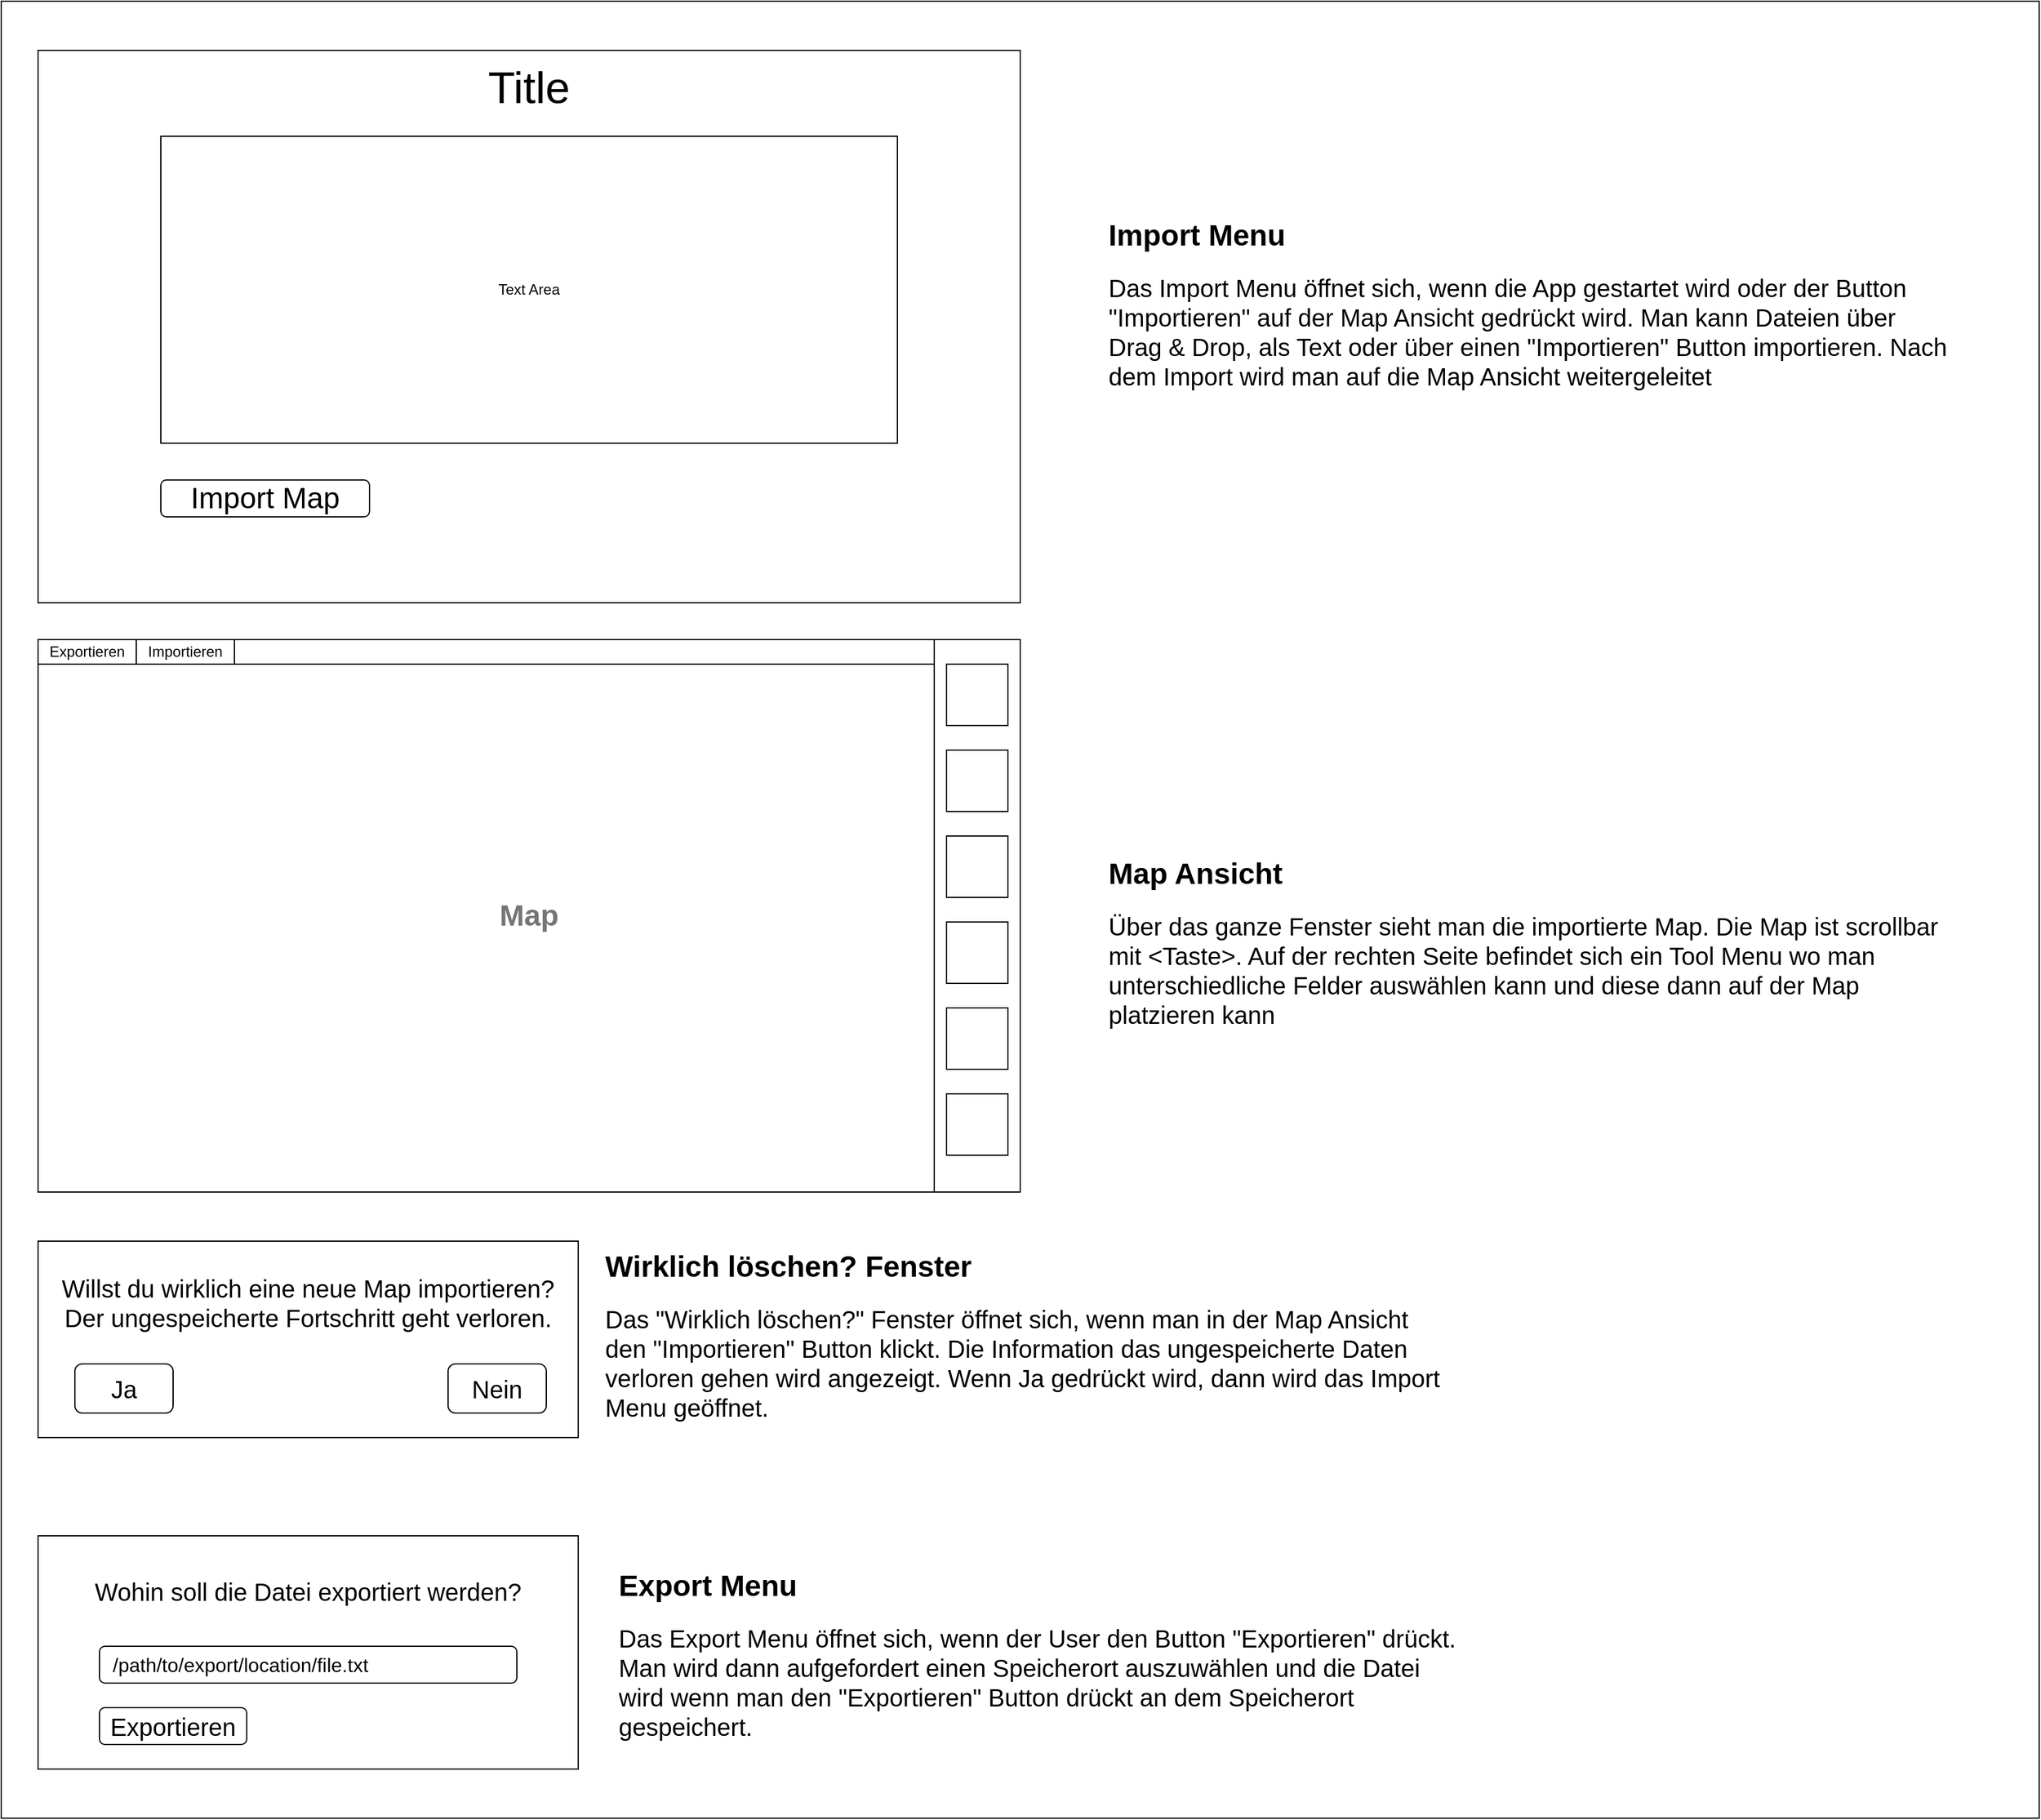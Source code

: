 <mxfile version="22.1.2" type="device">
  <diagram name="Seite-1" id="r_l7knYTEhIjURoLvOF8">
    <mxGraphModel dx="2960" dy="2900" grid="1" gridSize="10" guides="1" tooltips="1" connect="1" arrows="1" fold="1" page="1" pageScale="1" pageWidth="827" pageHeight="1169" math="0" shadow="0">
      <root>
        <mxCell id="0" />
        <mxCell id="1" parent="0" />
        <mxCell id="hDkcawTotPRm4YRxNyFn-1" value="" style="rounded=0;whiteSpace=wrap;html=1;fillColor=none;" vertex="1" parent="1">
          <mxGeometry x="50" y="-40" width="1660" height="1480" as="geometry" />
        </mxCell>
        <mxCell id="yMgBW20SeRb1qe7XqpGB-4" value="Drag &amp;amp; Drop&lt;div&gt;&lt;br&gt;&lt;/div&gt;" style="rounded=0;whiteSpace=wrap;html=1;" parent="1" vertex="1">
          <mxGeometry x="80" width="800" height="450" as="geometry" />
        </mxCell>
        <mxCell id="yMgBW20SeRb1qe7XqpGB-1" value="&lt;font style=&quot;font-size: 36px;&quot;&gt;Title&lt;/font&gt;" style="text;html=1;align=center;verticalAlign=middle;whiteSpace=wrap;rounded=0;" parent="1" vertex="1">
          <mxGeometry x="360" y="10" width="240" height="40" as="geometry" />
        </mxCell>
        <mxCell id="yMgBW20SeRb1qe7XqpGB-2" value="&lt;font style=&quot;font-size: 24px;&quot;&gt;Import Map&lt;/font&gt;" style="rounded=1;whiteSpace=wrap;html=1;" parent="1" vertex="1">
          <mxGeometry x="180" y="350" width="170" height="30" as="geometry" />
        </mxCell>
        <mxCell id="yMgBW20SeRb1qe7XqpGB-3" value="Text Area" style="rounded=0;whiteSpace=wrap;html=1;" parent="1" vertex="1">
          <mxGeometry x="180" y="70" width="600" height="250" as="geometry" />
        </mxCell>
        <mxCell id="yMgBW20SeRb1qe7XqpGB-11" value="&lt;div&gt;&lt;br&gt;&lt;/div&gt;" style="rounded=0;whiteSpace=wrap;html=1;fillColor=none;" parent="1" vertex="1">
          <mxGeometry x="80" y="480" width="800" height="450" as="geometry" />
        </mxCell>
        <mxCell id="yMgBW20SeRb1qe7XqpGB-12" value="" style="rounded=0;whiteSpace=wrap;html=1;" parent="1" vertex="1">
          <mxGeometry x="810" y="480" width="70" height="450" as="geometry" />
        </mxCell>
        <mxCell id="yMgBW20SeRb1qe7XqpGB-13" value="" style="rounded=0;whiteSpace=wrap;html=1;" parent="1" vertex="1">
          <mxGeometry x="820" y="500" width="50" height="50" as="geometry" />
        </mxCell>
        <mxCell id="yMgBW20SeRb1qe7XqpGB-14" value="" style="rounded=0;whiteSpace=wrap;html=1;" parent="1" vertex="1">
          <mxGeometry x="820" y="570" width="50" height="50" as="geometry" />
        </mxCell>
        <mxCell id="yMgBW20SeRb1qe7XqpGB-15" value="" style="rounded=0;whiteSpace=wrap;html=1;" parent="1" vertex="1">
          <mxGeometry x="820" y="640" width="50" height="50" as="geometry" />
        </mxCell>
        <mxCell id="yMgBW20SeRb1qe7XqpGB-16" value="" style="rounded=0;whiteSpace=wrap;html=1;" parent="1" vertex="1">
          <mxGeometry x="820" y="710" width="50" height="50" as="geometry" />
        </mxCell>
        <mxCell id="yMgBW20SeRb1qe7XqpGB-17" value="" style="rounded=0;whiteSpace=wrap;html=1;" parent="1" vertex="1">
          <mxGeometry x="820" y="780" width="50" height="50" as="geometry" />
        </mxCell>
        <mxCell id="yMgBW20SeRb1qe7XqpGB-18" value="" style="rounded=0;whiteSpace=wrap;html=1;" parent="1" vertex="1">
          <mxGeometry x="820" y="850" width="50" height="50" as="geometry" />
        </mxCell>
        <mxCell id="yMgBW20SeRb1qe7XqpGB-19" value="&lt;font color=&quot;#757575&quot; style=&quot;font-size: 24px;&quot;&gt;&lt;b style=&quot;&quot;&gt;Map&lt;/b&gt;&lt;/font&gt;" style="text;html=1;align=center;verticalAlign=middle;whiteSpace=wrap;rounded=0;" parent="1" vertex="1">
          <mxGeometry x="445" y="680" width="70" height="50" as="geometry" />
        </mxCell>
        <mxCell id="yMgBW20SeRb1qe7XqpGB-22" value="" style="rounded=0;whiteSpace=wrap;html=1;" parent="1" vertex="1">
          <mxGeometry x="80" y="480" width="730" height="20" as="geometry" />
        </mxCell>
        <mxCell id="yMgBW20SeRb1qe7XqpGB-21" value="Exportieren" style="rounded=0;whiteSpace=wrap;html=1;" parent="1" vertex="1">
          <mxGeometry x="80" y="480" width="80" height="20" as="geometry" />
        </mxCell>
        <mxCell id="yMgBW20SeRb1qe7XqpGB-23" value="Importieren" style="rounded=0;whiteSpace=wrap;html=1;" parent="1" vertex="1">
          <mxGeometry x="160" y="480" width="80" height="20" as="geometry" />
        </mxCell>
        <mxCell id="yMgBW20SeRb1qe7XqpGB-24" value="" style="whiteSpace=wrap;html=1;" parent="1" vertex="1">
          <mxGeometry x="80" y="970" width="440" height="160" as="geometry" />
        </mxCell>
        <mxCell id="yMgBW20SeRb1qe7XqpGB-25" value="&lt;font style=&quot;font-size: 20px;&quot;&gt;Willst du wirklich eine neue Map importieren?&lt;br&gt;Der ungespeicherte Fortschritt geht verloren.&lt;/font&gt;" style="text;html=1;align=center;verticalAlign=middle;whiteSpace=wrap;rounded=0;" parent="1" vertex="1">
          <mxGeometry x="80" y="970" width="440" height="100" as="geometry" />
        </mxCell>
        <mxCell id="yMgBW20SeRb1qe7XqpGB-26" value="&lt;font style=&quot;font-size: 20px;&quot;&gt;Nein&lt;/font&gt;" style="rounded=1;whiteSpace=wrap;html=1;" parent="1" vertex="1">
          <mxGeometry x="414" y="1070" width="80" height="40" as="geometry" />
        </mxCell>
        <mxCell id="yMgBW20SeRb1qe7XqpGB-27" value="&lt;font style=&quot;font-size: 20px;&quot;&gt;Ja&lt;/font&gt;" style="rounded=1;whiteSpace=wrap;html=1;" parent="1" vertex="1">
          <mxGeometry x="110" y="1070" width="80" height="40" as="geometry" />
        </mxCell>
        <mxCell id="yMgBW20SeRb1qe7XqpGB-33" value="" style="group" parent="1" vertex="1" connectable="0">
          <mxGeometry x="80" y="1210" width="440" height="190" as="geometry" />
        </mxCell>
        <mxCell id="yMgBW20SeRb1qe7XqpGB-28" value="" style="whiteSpace=wrap;html=1;" parent="yMgBW20SeRb1qe7XqpGB-33" vertex="1">
          <mxGeometry width="440" height="190" as="geometry" />
        </mxCell>
        <mxCell id="yMgBW20SeRb1qe7XqpGB-29" value="&lt;font style=&quot;font-size: 20px;&quot;&gt;Wohin soll die Datei exportiert werden?&lt;/font&gt;" style="text;html=1;align=center;verticalAlign=middle;whiteSpace=wrap;rounded=0;" parent="yMgBW20SeRb1qe7XqpGB-33" vertex="1">
          <mxGeometry width="440" height="90" as="geometry" />
        </mxCell>
        <mxCell id="yMgBW20SeRb1qe7XqpGB-30" value="&lt;font style=&quot;font-size: 16px;&quot;&gt;&amp;nbsp; /path/to/export/location/file.txt&lt;/font&gt;" style="rounded=1;whiteSpace=wrap;html=1;align=left;" parent="yMgBW20SeRb1qe7XqpGB-33" vertex="1">
          <mxGeometry x="50" y="90" width="340" height="30" as="geometry" />
        </mxCell>
        <mxCell id="yMgBW20SeRb1qe7XqpGB-32" value="&lt;font style=&quot;font-size: 20px;&quot;&gt;Exportieren&lt;/font&gt;" style="rounded=1;whiteSpace=wrap;html=1;" parent="yMgBW20SeRb1qe7XqpGB-33" vertex="1">
          <mxGeometry x="50" y="140" width="120" height="30" as="geometry" />
        </mxCell>
        <mxCell id="yMgBW20SeRb1qe7XqpGB-37" value="&lt;h1 style=&quot;margin-top: 0px;&quot;&gt;Export Menu&lt;/h1&gt;&lt;p&gt;&lt;span style=&quot;font-size: 20px;&quot;&gt;Das Export Menu öffnet sich, wenn der User den Button &quot;Exportieren&quot; drückt. Man wird dann aufgefordert einen Speicherort auszuwählen und die Datei wird wenn man den &quot;Exportieren&quot; Button drückt an dem Speicherort gespeichert.&lt;/span&gt;&lt;br&gt;&lt;/p&gt;" style="text;html=1;whiteSpace=wrap;overflow=hidden;rounded=0;" parent="1" vertex="1">
          <mxGeometry x="551" y="1230" width="690" height="150" as="geometry" />
        </mxCell>
        <mxCell id="yMgBW20SeRb1qe7XqpGB-38" value="&lt;h1 style=&quot;margin-top: 0px;&quot;&gt;Import Menu&lt;/h1&gt;&lt;p&gt;&lt;span style=&quot;font-size: 20px;&quot;&gt;Das Import Menu öffnet sich, wenn die App gestartet wird oder der Button &quot;Importieren&quot; auf der Map Ansicht gedrückt wird. Man kann Dateien über Drag &amp;amp; Drop, als Text oder über einen &quot;Importieren&quot; Button importieren. Nach dem Import wird man auf die Map Ansicht weitergeleitet&lt;/span&gt;&lt;br&gt;&lt;/p&gt;" style="text;html=1;whiteSpace=wrap;overflow=hidden;rounded=0;" parent="1" vertex="1">
          <mxGeometry x="950" y="130" width="690" height="150" as="geometry" />
        </mxCell>
        <mxCell id="yMgBW20SeRb1qe7XqpGB-39" value="&lt;h1 style=&quot;margin-top: 0px;&quot;&gt;Map Ansicht&lt;/h1&gt;&lt;p&gt;&lt;span style=&quot;font-size: 20px;&quot;&gt;Über das ganze Fenster sieht man die importierte Map. Die Map ist scrollbar mit &amp;lt;Taste&amp;gt;. Auf der rechten Seite befindet sich ein Tool Menu wo man unterschiedliche Felder auswählen kann und diese dann auf der Map platzieren kann&lt;/span&gt;&lt;/p&gt;" style="text;html=1;whiteSpace=wrap;overflow=hidden;rounded=0;" parent="1" vertex="1">
          <mxGeometry x="950" y="650" width="690" height="150" as="geometry" />
        </mxCell>
        <mxCell id="TZQK1XmU57vWXRUK-bYB-1" value="&lt;h1 style=&quot;margin-top: 0px;&quot;&gt;Wirklich löschen? Fenster&lt;/h1&gt;&lt;p&gt;&lt;span style=&quot;font-size: 20px;&quot;&gt;Das &quot;Wirklich löschen?&quot; Fenster öffnet sich, wenn man in der Map Ansicht den &quot;Importieren&quot; Button klickt. Die Information das ungespeicherte Daten verloren gehen wird angezeigt. Wenn Ja gedrückt wird, dann wird das Import Menu geöffnet.&lt;/span&gt;&lt;br&gt;&lt;/p&gt;" style="text;html=1;whiteSpace=wrap;overflow=hidden;rounded=0;" parent="1" vertex="1">
          <mxGeometry x="540" y="970" width="690" height="150" as="geometry" />
        </mxCell>
      </root>
    </mxGraphModel>
  </diagram>
</mxfile>
